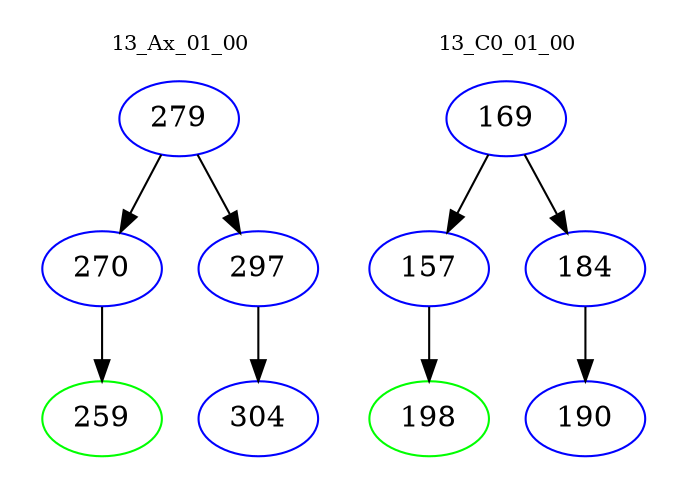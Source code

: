 digraph{
subgraph cluster_0 {
color = white
label = "13_Ax_01_00";
fontsize=10;
T0_279 [label="279", color="blue"]
T0_279 -> T0_270 [color="black"]
T0_270 [label="270", color="blue"]
T0_270 -> T0_259 [color="black"]
T0_259 [label="259", color="green"]
T0_279 -> T0_297 [color="black"]
T0_297 [label="297", color="blue"]
T0_297 -> T0_304 [color="black"]
T0_304 [label="304", color="blue"]
}
subgraph cluster_1 {
color = white
label = "13_C0_01_00";
fontsize=10;
T1_169 [label="169", color="blue"]
T1_169 -> T1_157 [color="black"]
T1_157 [label="157", color="blue"]
T1_157 -> T1_198 [color="black"]
T1_198 [label="198", color="green"]
T1_169 -> T1_184 [color="black"]
T1_184 [label="184", color="blue"]
T1_184 -> T1_190 [color="black"]
T1_190 [label="190", color="blue"]
}
}
